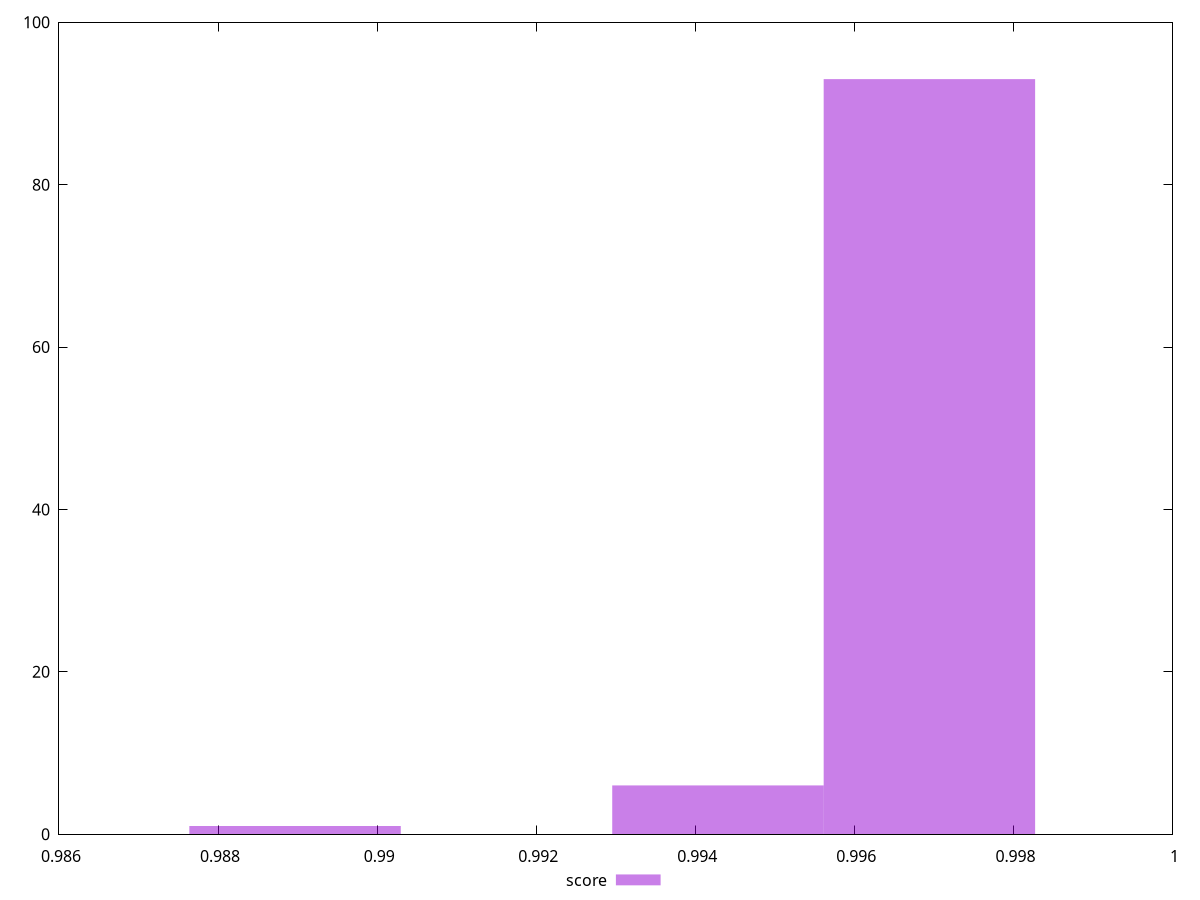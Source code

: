 reset
set terminal svg size 640, 490 enhanced background rgb 'white'
set output "reprap/interactive/samples/pages+cached+noexternal+nosvg/score/histogram.svg"

$score <<EOF
0.9969434732318373 93
0.9889679254459827 1
0.9942849573032191 6
EOF

set key outside below
set boxwidth 0.002658515928618233
set yrange [0:100]
set style fill transparent solid 0.5 noborder

plot \
  $score title "score" with boxes, \


reset